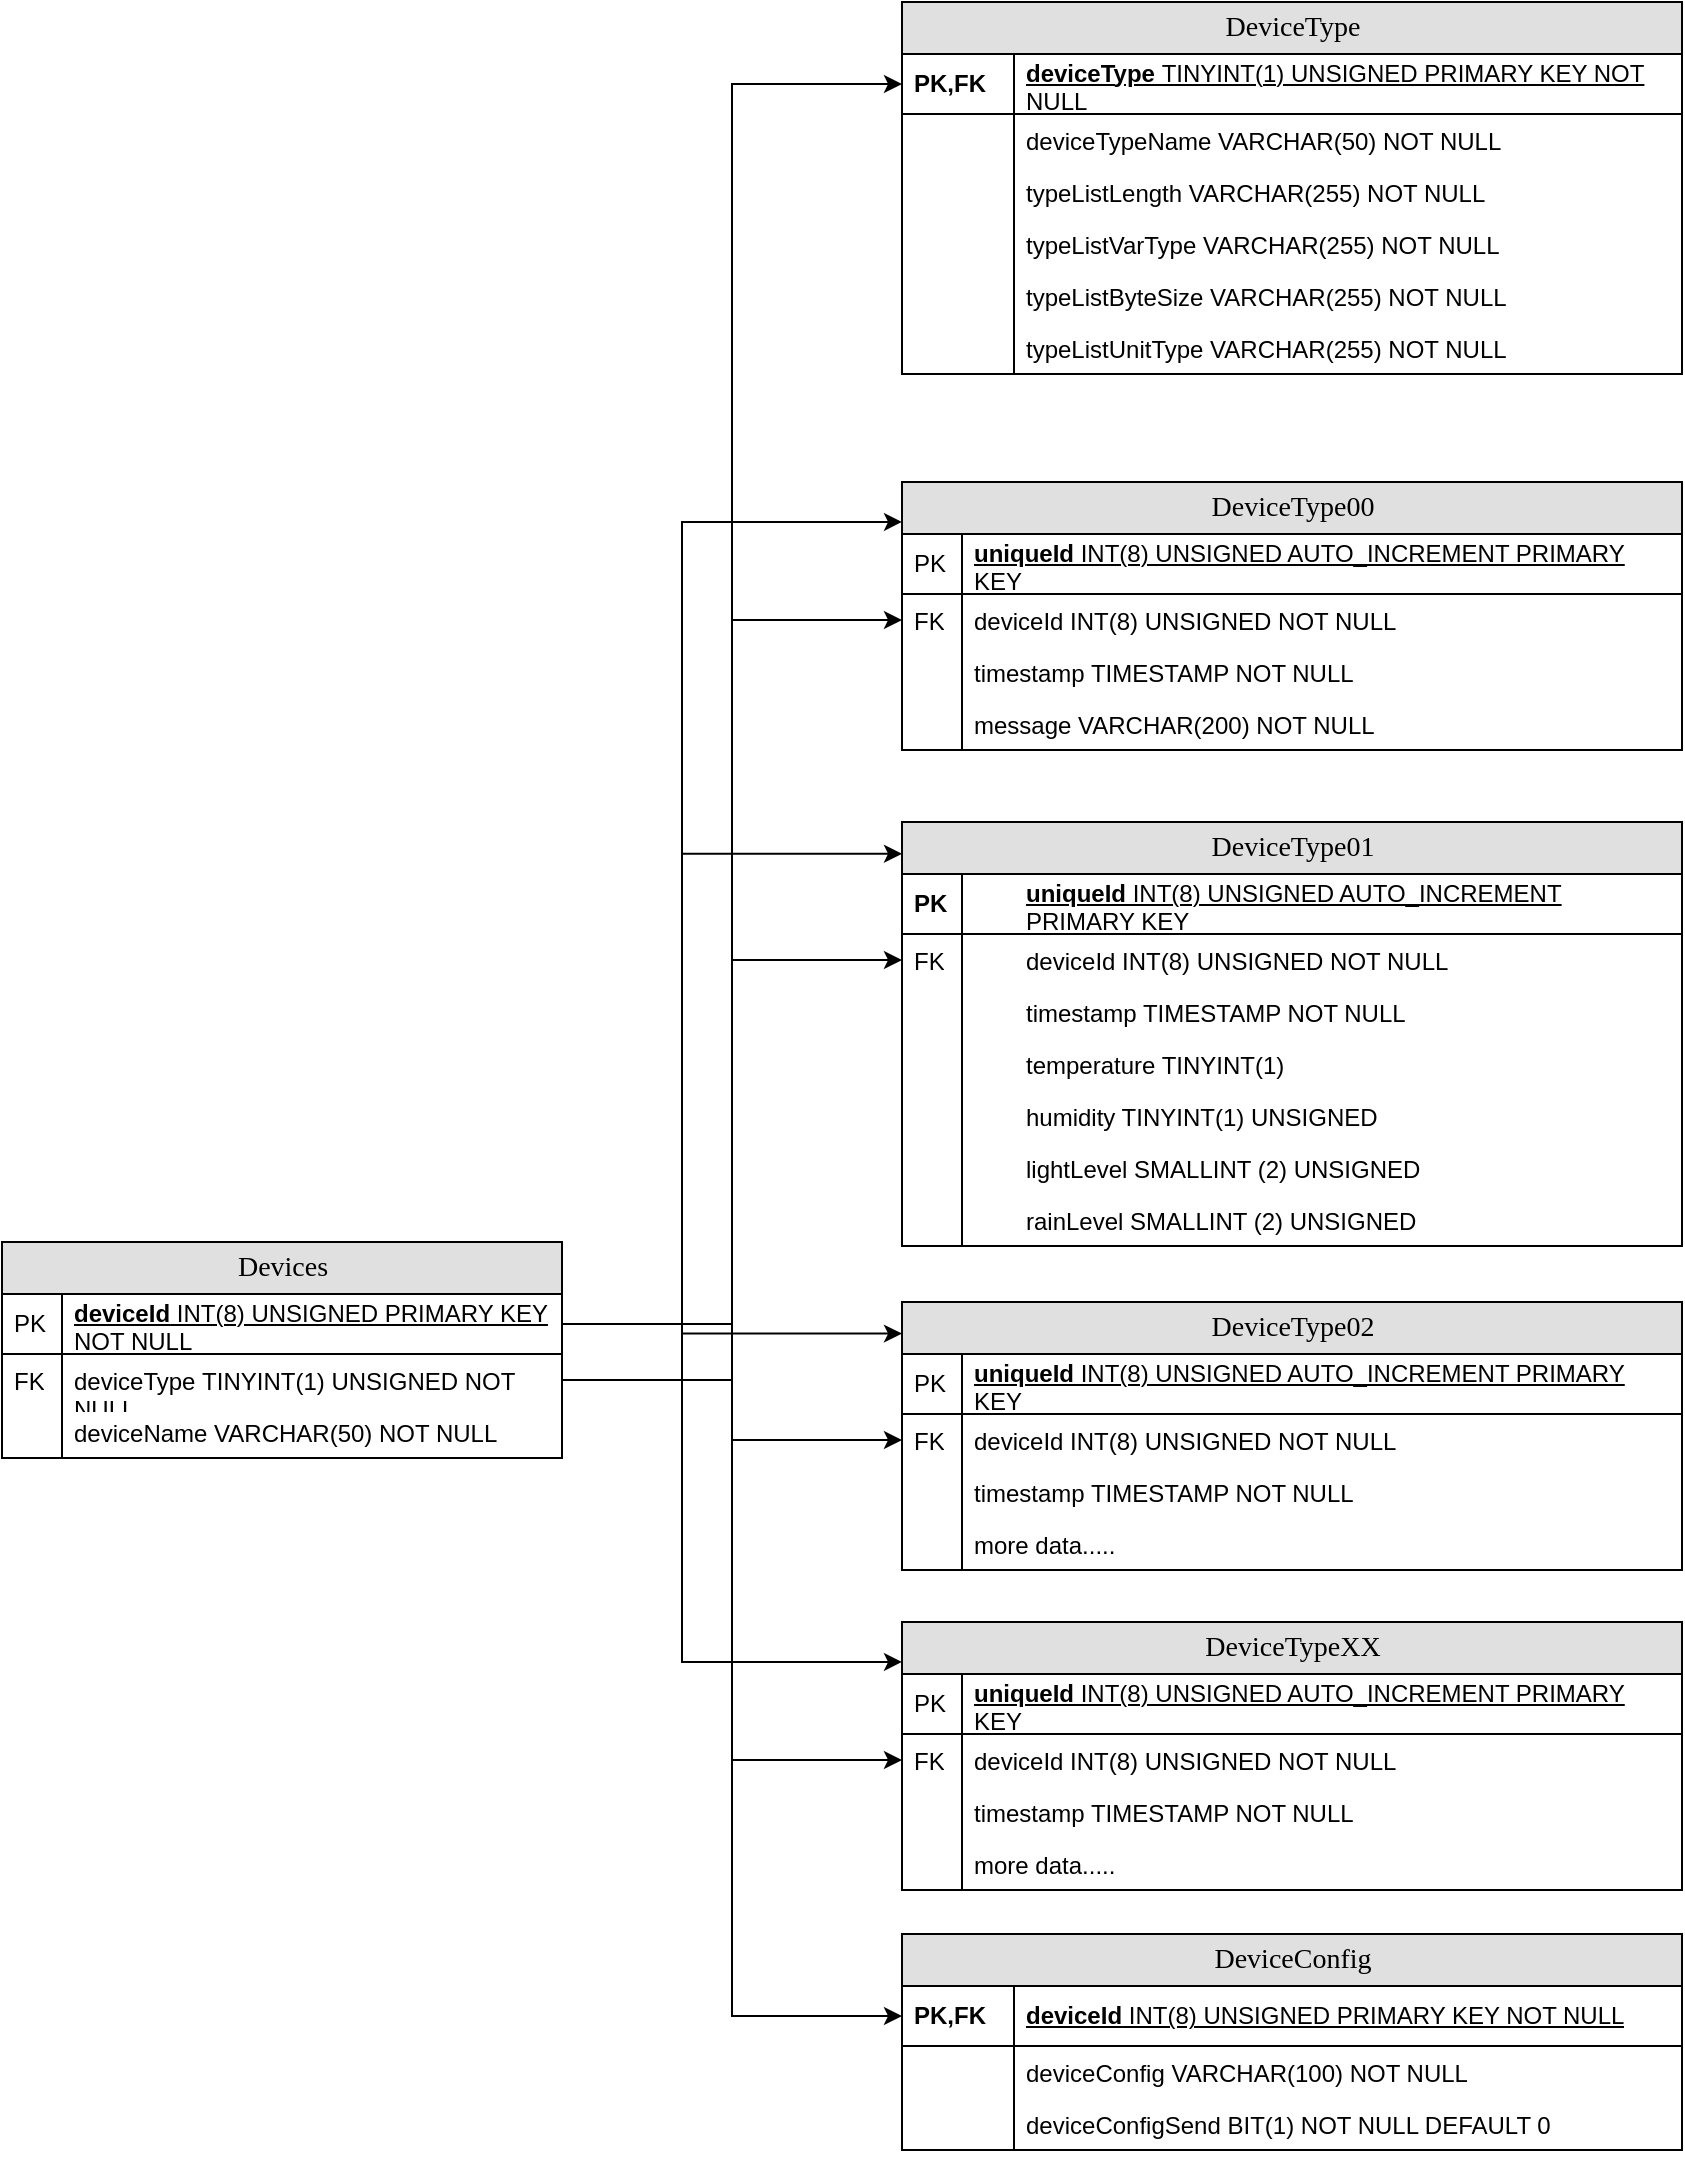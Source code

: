 <mxfile version="18.0.1" type="device"><diagram name="Page-1" id="e56a1550-8fbb-45ad-956c-1786394a9013"><mxGraphModel dx="2522" dy="1753" grid="1" gridSize="10" guides="1" tooltips="1" connect="1" arrows="1" fold="1" page="1" pageScale="1" pageWidth="1100" pageHeight="850" background="none" math="0" shadow="0"><root><mxCell id="0"/><mxCell id="1" parent="0"/><mxCell id="2e49270ec7c68f3f-1" value="DeviceType01" style="swimlane;html=1;fontStyle=0;childLayout=stackLayout;horizontal=1;startSize=26;fillColor=#e0e0e0;horizontalStack=0;resizeParent=1;resizeLast=0;collapsible=1;marginBottom=0;swimlaneFillColor=#ffffff;align=center;rounded=0;shadow=0;comic=0;labelBackgroundColor=none;strokeWidth=1;fontFamily=Verdana;fontSize=14" parent="1" vertex="1"><mxGeometry x="360" y="160" width="390" height="212" as="geometry"/></mxCell><mxCell id="2e49270ec7c68f3f-4" value="uniqueId&lt;span style=&quot;font-weight: normal;&quot;&gt;&amp;nbsp;INT(8) UNSIGNED AUTO_INCREMENT PRIMARY KEY&lt;/span&gt;" style="shape=partialRectangle;top=0;left=0;right=0;bottom=1;html=1;align=left;verticalAlign=middle;fillColor=none;spacingLeft=60;spacingRight=4;whiteSpace=wrap;overflow=hidden;rotatable=0;points=[[0,0.5],[1,0.5]];portConstraint=eastwest;dropTarget=0;fontStyle=5;" parent="2e49270ec7c68f3f-1" vertex="1"><mxGeometry y="26" width="390" height="30" as="geometry"/></mxCell><mxCell id="2e49270ec7c68f3f-5" value="PK" style="shape=partialRectangle;fontStyle=1;top=0;left=0;bottom=0;html=1;fillColor=none;align=left;verticalAlign=middle;spacingLeft=4;spacingRight=4;whiteSpace=wrap;overflow=hidden;rotatable=0;points=[];portConstraint=eastwest;part=1;" parent="2e49270ec7c68f3f-4" vertex="1" connectable="0"><mxGeometry width="30" height="30" as="geometry"/></mxCell><mxCell id="2e49270ec7c68f3f-6" value="deviceId&amp;nbsp;INT(8) UNSIGNED NOT NULL" style="shape=partialRectangle;top=0;left=0;right=0;bottom=0;html=1;align=left;verticalAlign=top;fillColor=none;spacingLeft=60;spacingRight=4;whiteSpace=wrap;overflow=hidden;rotatable=0;points=[[0,0.5],[1,0.5]];portConstraint=eastwest;dropTarget=0;" parent="2e49270ec7c68f3f-1" vertex="1"><mxGeometry y="56" width="390" height="26" as="geometry"/></mxCell><mxCell id="2e49270ec7c68f3f-7" value="FK" style="shape=partialRectangle;top=0;left=0;bottom=0;html=1;fillColor=none;align=left;verticalAlign=top;spacingLeft=4;spacingRight=4;whiteSpace=wrap;overflow=hidden;rotatable=0;points=[];portConstraint=eastwest;part=1;" parent="2e49270ec7c68f3f-6" vertex="1" connectable="0"><mxGeometry width="30" height="26" as="geometry"/></mxCell><mxCell id="dc6-hVPq1bo5-ALJgqef-1" value="timestamp TIMESTAMP NOT NULL" style="shape=partialRectangle;top=0;left=0;right=0;bottom=0;html=1;align=left;verticalAlign=top;fillColor=none;spacingLeft=60;spacingRight=4;whiteSpace=wrap;overflow=hidden;rotatable=0;points=[[0,0.5],[1,0.5]];portConstraint=eastwest;dropTarget=0;" parent="2e49270ec7c68f3f-1" vertex="1"><mxGeometry y="82" width="390" height="26" as="geometry"/></mxCell><mxCell id="dc6-hVPq1bo5-ALJgqef-2" value="" style="shape=partialRectangle;top=0;left=0;bottom=0;html=1;fillColor=none;align=left;verticalAlign=top;spacingLeft=4;spacingRight=4;whiteSpace=wrap;overflow=hidden;rotatable=0;points=[];portConstraint=eastwest;part=1;" parent="dc6-hVPq1bo5-ALJgqef-1" vertex="1" connectable="0"><mxGeometry width="30" height="26" as="geometry"/></mxCell><mxCell id="dc6-hVPq1bo5-ALJgqef-5" value="temperature TINYINT(1)" style="shape=partialRectangle;top=0;left=0;right=0;bottom=0;html=1;align=left;verticalAlign=top;fillColor=none;spacingLeft=60;spacingRight=4;whiteSpace=wrap;overflow=hidden;rotatable=0;points=[[0,0.5],[1,0.5]];portConstraint=eastwest;dropTarget=0;" parent="2e49270ec7c68f3f-1" vertex="1"><mxGeometry y="108" width="390" height="26" as="geometry"/></mxCell><mxCell id="dc6-hVPq1bo5-ALJgqef-6" value="" style="shape=partialRectangle;top=0;left=0;bottom=0;html=1;fillColor=none;align=left;verticalAlign=top;spacingLeft=4;spacingRight=4;whiteSpace=wrap;overflow=hidden;rotatable=0;points=[];portConstraint=eastwest;part=1;" parent="dc6-hVPq1bo5-ALJgqef-5" vertex="1" connectable="0"><mxGeometry width="30" height="26" as="geometry"/></mxCell><mxCell id="dc6-hVPq1bo5-ALJgqef-7" value="humidity TINYINT(1) UNSIGNED" style="shape=partialRectangle;top=0;left=0;right=0;bottom=0;html=1;align=left;verticalAlign=top;fillColor=none;spacingLeft=60;spacingRight=4;whiteSpace=wrap;overflow=hidden;rotatable=0;points=[[0,0.5],[1,0.5]];portConstraint=eastwest;dropTarget=0;" parent="2e49270ec7c68f3f-1" vertex="1"><mxGeometry y="134" width="390" height="26" as="geometry"/></mxCell><mxCell id="dc6-hVPq1bo5-ALJgqef-8" value="" style="shape=partialRectangle;top=0;left=0;bottom=0;html=1;fillColor=none;align=left;verticalAlign=top;spacingLeft=4;spacingRight=4;whiteSpace=wrap;overflow=hidden;rotatable=0;points=[];portConstraint=eastwest;part=1;" parent="dc6-hVPq1bo5-ALJgqef-7" vertex="1" connectable="0"><mxGeometry width="30" height="26" as="geometry"/></mxCell><mxCell id="dc6-hVPq1bo5-ALJgqef-9" value="lightLevel SMALLINT (2) UNSIGNED" style="shape=partialRectangle;top=0;left=0;right=0;bottom=0;html=1;align=left;verticalAlign=top;fillColor=none;spacingLeft=60;spacingRight=4;whiteSpace=wrap;overflow=hidden;rotatable=0;points=[[0,0.5],[1,0.5]];portConstraint=eastwest;dropTarget=0;" parent="2e49270ec7c68f3f-1" vertex="1"><mxGeometry y="160" width="390" height="26" as="geometry"/></mxCell><mxCell id="dc6-hVPq1bo5-ALJgqef-10" value="" style="shape=partialRectangle;top=0;left=0;bottom=0;html=1;fillColor=none;align=left;verticalAlign=top;spacingLeft=4;spacingRight=4;whiteSpace=wrap;overflow=hidden;rotatable=0;points=[];portConstraint=eastwest;part=1;" parent="dc6-hVPq1bo5-ALJgqef-9" vertex="1" connectable="0"><mxGeometry width="30" height="26" as="geometry"/></mxCell><mxCell id="dc6-hVPq1bo5-ALJgqef-11" value="rainLevel SMALLINT (2) UNSIGNED" style="shape=partialRectangle;top=0;left=0;right=0;bottom=0;html=1;align=left;verticalAlign=top;fillColor=none;spacingLeft=60;spacingRight=4;whiteSpace=wrap;overflow=hidden;rotatable=0;points=[[0,0.5],[1,0.5]];portConstraint=eastwest;dropTarget=0;" parent="2e49270ec7c68f3f-1" vertex="1"><mxGeometry y="186" width="390" height="26" as="geometry"/></mxCell><mxCell id="dc6-hVPq1bo5-ALJgqef-12" value="" style="shape=partialRectangle;top=0;left=0;bottom=0;html=1;fillColor=none;align=left;verticalAlign=top;spacingLeft=4;spacingRight=4;whiteSpace=wrap;overflow=hidden;rotatable=0;points=[];portConstraint=eastwest;part=1;" parent="dc6-hVPq1bo5-ALJgqef-11" vertex="1" connectable="0"><mxGeometry width="30" height="26" as="geometry"/></mxCell><mxCell id="2e49270ec7c68f3f-8" value="DeviceType02" style="swimlane;html=1;fontStyle=0;childLayout=stackLayout;horizontal=1;startSize=26;fillColor=#e0e0e0;horizontalStack=0;resizeParent=1;resizeLast=0;collapsible=1;marginBottom=0;swimlaneFillColor=#ffffff;align=center;rounded=0;shadow=0;comic=0;labelBackgroundColor=none;strokeWidth=1;fontFamily=Verdana;fontSize=14;swimlaneLine=1;" parent="1" vertex="1"><mxGeometry x="360" y="400" width="390" height="134" as="geometry"/></mxCell><mxCell id="2e49270ec7c68f3f-9" value="uniqueId&lt;span style=&quot;font-weight: normal;&quot;&gt;&amp;nbsp;INT(8) UNSIGNED AUTO_INCREMENT PRIMARY KEY&lt;/span&gt;" style="shape=partialRectangle;top=0;left=0;right=0;bottom=1;html=1;align=left;verticalAlign=middle;fillColor=none;spacingLeft=34;spacingRight=4;whiteSpace=wrap;overflow=hidden;rotatable=0;points=[[0,0.5],[1,0.5]];portConstraint=eastwest;dropTarget=0;fontStyle=5;" parent="2e49270ec7c68f3f-8" vertex="1"><mxGeometry y="26" width="390" height="30" as="geometry"/></mxCell><mxCell id="2e49270ec7c68f3f-10" value="PK" style="shape=partialRectangle;top=0;left=0;bottom=0;html=1;fillColor=none;align=left;verticalAlign=middle;spacingLeft=4;spacingRight=4;whiteSpace=wrap;overflow=hidden;rotatable=0;points=[];portConstraint=eastwest;part=1;" parent="2e49270ec7c68f3f-9" vertex="1" connectable="0"><mxGeometry width="30" height="30" as="geometry"/></mxCell><mxCell id="2e49270ec7c68f3f-11" value="deviceId&amp;nbsp;INT(8) UNSIGNED NOT NULL" style="shape=partialRectangle;top=0;left=0;right=0;bottom=0;html=1;align=left;verticalAlign=top;fillColor=none;spacingLeft=34;spacingRight=4;whiteSpace=wrap;overflow=hidden;rotatable=0;points=[[0,0.5],[1,0.5]];portConstraint=eastwest;dropTarget=0;" parent="2e49270ec7c68f3f-8" vertex="1"><mxGeometry y="56" width="390" height="26" as="geometry"/></mxCell><mxCell id="2e49270ec7c68f3f-12" value="FK" style="shape=partialRectangle;top=0;left=0;bottom=0;html=1;fillColor=none;align=left;verticalAlign=top;spacingLeft=4;spacingRight=4;whiteSpace=wrap;overflow=hidden;rotatable=0;points=[];portConstraint=eastwest;part=1;" parent="2e49270ec7c68f3f-11" vertex="1" connectable="0"><mxGeometry width="30" height="26" as="geometry"/></mxCell><mxCell id="2e49270ec7c68f3f-13" value="timestamp TIMESTAMP NOT NULL" style="shape=partialRectangle;top=0;left=0;right=0;bottom=0;html=1;align=left;verticalAlign=top;fillColor=none;spacingLeft=34;spacingRight=4;whiteSpace=wrap;overflow=hidden;rotatable=0;points=[[0,0.5],[1,0.5]];portConstraint=eastwest;dropTarget=0;" parent="2e49270ec7c68f3f-8" vertex="1"><mxGeometry y="82" width="390" height="26" as="geometry"/></mxCell><mxCell id="2e49270ec7c68f3f-14" value="" style="shape=partialRectangle;top=0;left=0;bottom=0;html=1;fillColor=none;align=left;verticalAlign=top;spacingLeft=4;spacingRight=4;whiteSpace=wrap;overflow=hidden;rotatable=0;points=[];portConstraint=eastwest;part=1;" parent="2e49270ec7c68f3f-13" vertex="1" connectable="0"><mxGeometry width="30" height="26" as="geometry"/></mxCell><mxCell id="2e49270ec7c68f3f-15" value="more data....." style="shape=partialRectangle;top=0;left=0;right=0;bottom=0;html=1;align=left;verticalAlign=top;fillColor=none;spacingLeft=34;spacingRight=4;whiteSpace=wrap;overflow=hidden;rotatable=0;points=[[0,0.5],[1,0.5]];portConstraint=eastwest;dropTarget=0;" parent="2e49270ec7c68f3f-8" vertex="1"><mxGeometry y="108" width="390" height="26" as="geometry"/></mxCell><mxCell id="2e49270ec7c68f3f-16" value="" style="shape=partialRectangle;top=0;left=0;bottom=0;html=1;fillColor=none;align=left;verticalAlign=top;spacingLeft=4;spacingRight=4;whiteSpace=wrap;overflow=hidden;rotatable=0;points=[];portConstraint=eastwest;part=1;" parent="2e49270ec7c68f3f-15" vertex="1" connectable="0"><mxGeometry width="30" height="26" as="geometry"/></mxCell><mxCell id="2e49270ec7c68f3f-80" value="Devices" style="swimlane;html=1;fontStyle=0;childLayout=stackLayout;horizontal=1;startSize=26;fillColor=#e0e0e0;horizontalStack=0;resizeParent=1;resizeLast=0;collapsible=1;marginBottom=0;swimlaneFillColor=#ffffff;align=center;rounded=0;shadow=0;comic=0;labelBackgroundColor=none;strokeWidth=1;fontFamily=Verdana;fontSize=14" parent="1" vertex="1"><mxGeometry x="-90" y="370" width="280" height="108" as="geometry"/></mxCell><mxCell id="2e49270ec7c68f3f-81" value="deviceId&lt;span style=&quot;font-weight: normal;&quot;&gt;&amp;nbsp;INT(8) UNSIGNED PRIMARY KEY NOT NULL&lt;/span&gt;" style="shape=partialRectangle;top=0;left=0;right=0;bottom=1;html=1;align=left;verticalAlign=middle;fillColor=none;spacingLeft=34;spacingRight=4;whiteSpace=wrap;overflow=hidden;rotatable=0;points=[[0,0.5],[1,0.5]];portConstraint=eastwest;dropTarget=0;fontStyle=5;" parent="2e49270ec7c68f3f-80" vertex="1"><mxGeometry y="26" width="280" height="30" as="geometry"/></mxCell><mxCell id="2e49270ec7c68f3f-82" value="PK" style="shape=partialRectangle;top=0;left=0;bottom=0;html=1;fillColor=none;align=left;verticalAlign=middle;spacingLeft=4;spacingRight=4;whiteSpace=wrap;overflow=hidden;rotatable=0;points=[];portConstraint=eastwest;part=1;" parent="2e49270ec7c68f3f-81" vertex="1" connectable="0"><mxGeometry width="30" height="30" as="geometry"/></mxCell><mxCell id="2e49270ec7c68f3f-83" value="deviceType&amp;nbsp;TINYINT(1) UNSIGNED NOT NULL" style="shape=partialRectangle;top=0;left=0;right=0;bottom=0;html=1;align=left;verticalAlign=top;fillColor=none;spacingLeft=34;spacingRight=4;whiteSpace=wrap;overflow=hidden;rotatable=0;points=[[0,0.5],[1,0.5]];portConstraint=eastwest;dropTarget=0;" parent="2e49270ec7c68f3f-80" vertex="1"><mxGeometry y="56" width="280" height="26" as="geometry"/></mxCell><mxCell id="2e49270ec7c68f3f-84" value="FK" style="shape=partialRectangle;top=0;left=0;bottom=0;html=1;fillColor=none;align=left;verticalAlign=top;spacingLeft=4;spacingRight=4;whiteSpace=wrap;overflow=hidden;rotatable=0;points=[];portConstraint=eastwest;part=1;" parent="2e49270ec7c68f3f-83" vertex="1" connectable="0"><mxGeometry width="30" height="26" as="geometry"/></mxCell><mxCell id="2e49270ec7c68f3f-85" value="deviceName&amp;nbsp;VARCHAR(50) NOT NULL" style="shape=partialRectangle;top=0;left=0;right=0;bottom=0;html=1;align=left;verticalAlign=top;fillColor=none;spacingLeft=34;spacingRight=4;whiteSpace=wrap;overflow=hidden;rotatable=0;points=[[0,0.5],[1,0.5]];portConstraint=eastwest;dropTarget=0;" parent="2e49270ec7c68f3f-80" vertex="1"><mxGeometry y="82" width="280" height="26" as="geometry"/></mxCell><mxCell id="2e49270ec7c68f3f-86" value="" style="shape=partialRectangle;top=0;left=0;bottom=0;html=1;fillColor=none;align=left;verticalAlign=top;spacingLeft=4;spacingRight=4;whiteSpace=wrap;overflow=hidden;rotatable=0;points=[];portConstraint=eastwest;part=1;" parent="2e49270ec7c68f3f-85" vertex="1" connectable="0"><mxGeometry width="30" height="26" as="geometry"/></mxCell><mxCell id="dc6-hVPq1bo5-ALJgqef-3" value="" style="edgeStyle=orthogonalEdgeStyle;rounded=0;orthogonalLoop=1;jettySize=auto;html=1;entryX=0;entryY=0.075;entryDx=0;entryDy=0;entryPerimeter=0;" parent="1" source="2e49270ec7c68f3f-83" target="2e49270ec7c68f3f-1" edge="1"><mxGeometry relative="1" as="geometry"><mxPoint x="350" y="180" as="targetPoint"/><Array as="points"><mxPoint x="250" y="439"/><mxPoint x="250" y="176"/></Array></mxGeometry></mxCell><mxCell id="dc6-hVPq1bo5-ALJgqef-4" style="edgeStyle=orthogonalEdgeStyle;rounded=0;orthogonalLoop=1;jettySize=auto;html=1;entryX=0;entryY=0.118;entryDx=0;entryDy=0;entryPerimeter=0;" parent="1" source="2e49270ec7c68f3f-83" target="2e49270ec7c68f3f-8" edge="1"><mxGeometry relative="1" as="geometry"><Array as="points"><mxPoint x="250" y="439"/><mxPoint x="250" y="416"/></Array></mxGeometry></mxCell><mxCell id="dc6-hVPq1bo5-ALJgqef-15" value="DeviceType" style="swimlane;html=1;fontStyle=0;childLayout=stackLayout;horizontal=1;startSize=26;fillColor=#e0e0e0;horizontalStack=0;resizeParent=1;resizeLast=0;collapsible=1;marginBottom=0;swimlaneFillColor=#ffffff;align=center;rounded=0;shadow=0;comic=0;labelBackgroundColor=none;strokeWidth=1;fontFamily=Verdana;fontSize=14" parent="1" vertex="1"><mxGeometry x="360" y="-250" width="390" height="186" as="geometry"/></mxCell><mxCell id="dc6-hVPq1bo5-ALJgqef-18" value="deviceType&lt;span style=&quot;font-weight: 400;&quot;&gt;&amp;nbsp;TINYINT(1) UNSIGNED PRIMARY KEY NOT NULL&lt;/span&gt;" style="shape=partialRectangle;top=0;left=0;right=0;bottom=1;html=1;align=left;verticalAlign=middle;fillColor=none;spacingLeft=60;spacingRight=4;whiteSpace=wrap;overflow=hidden;rotatable=0;points=[[0,0.5],[1,0.5]];portConstraint=eastwest;dropTarget=0;fontStyle=5;" parent="dc6-hVPq1bo5-ALJgqef-15" vertex="1"><mxGeometry y="26" width="390" height="30" as="geometry"/></mxCell><mxCell id="dc6-hVPq1bo5-ALJgqef-19" value="PK,FK" style="shape=partialRectangle;fontStyle=1;top=0;left=0;bottom=0;html=1;fillColor=none;align=left;verticalAlign=middle;spacingLeft=4;spacingRight=4;whiteSpace=wrap;overflow=hidden;rotatable=0;points=[];portConstraint=eastwest;part=1;" parent="dc6-hVPq1bo5-ALJgqef-18" vertex="1" connectable="0"><mxGeometry width="56" height="30" as="geometry"/></mxCell><mxCell id="dc6-hVPq1bo5-ALJgqef-20" value="deviceTypeName&amp;nbsp;VARCHAR(50) NOT NULL" style="shape=partialRectangle;top=0;left=0;right=0;bottom=0;html=1;align=left;verticalAlign=top;fillColor=none;spacingLeft=60;spacingRight=4;whiteSpace=wrap;overflow=hidden;rotatable=0;points=[[0,0.5],[1,0.5]];portConstraint=eastwest;dropTarget=0;" parent="dc6-hVPq1bo5-ALJgqef-15" vertex="1"><mxGeometry y="56" width="390" height="26" as="geometry"/></mxCell><mxCell id="dc6-hVPq1bo5-ALJgqef-21" value="" style="shape=partialRectangle;top=0;left=0;bottom=0;html=1;fillColor=none;align=left;verticalAlign=top;spacingLeft=4;spacingRight=4;whiteSpace=wrap;overflow=hidden;rotatable=0;points=[];portConstraint=eastwest;part=1;" parent="dc6-hVPq1bo5-ALJgqef-20" vertex="1" connectable="0"><mxGeometry width="56" height="26" as="geometry"/></mxCell><mxCell id="Zkw1cb-kj9UHbfvEO32U-1" value="typeListLength VARCHAR(255) NOT NULL" style="shape=partialRectangle;top=0;left=0;right=0;bottom=0;html=1;align=left;verticalAlign=top;fillColor=none;spacingLeft=60;spacingRight=4;whiteSpace=wrap;overflow=hidden;rotatable=0;points=[[0,0.5],[1,0.5]];portConstraint=eastwest;dropTarget=0;" parent="dc6-hVPq1bo5-ALJgqef-15" vertex="1"><mxGeometry y="82" width="390" height="26" as="geometry"/></mxCell><mxCell id="Zkw1cb-kj9UHbfvEO32U-2" value="" style="shape=partialRectangle;top=0;left=0;bottom=0;html=1;fillColor=none;align=left;verticalAlign=top;spacingLeft=4;spacingRight=4;whiteSpace=wrap;overflow=hidden;rotatable=0;points=[];portConstraint=eastwest;part=1;" parent="Zkw1cb-kj9UHbfvEO32U-1" vertex="1" connectable="0"><mxGeometry width="56" height="26" as="geometry"/></mxCell><mxCell id="sMxBEAPuAbVBMUurE8PV-3" value="typeListVarType VARCHAR(255) NOT NULL" style="shape=partialRectangle;top=0;left=0;right=0;bottom=0;html=1;align=left;verticalAlign=top;fillColor=none;spacingLeft=60;spacingRight=4;whiteSpace=wrap;overflow=hidden;rotatable=0;points=[[0,0.5],[1,0.5]];portConstraint=eastwest;dropTarget=0;" vertex="1" parent="dc6-hVPq1bo5-ALJgqef-15"><mxGeometry y="108" width="390" height="26" as="geometry"/></mxCell><mxCell id="sMxBEAPuAbVBMUurE8PV-4" value="" style="shape=partialRectangle;top=0;left=0;bottom=0;html=1;fillColor=none;align=left;verticalAlign=top;spacingLeft=4;spacingRight=4;whiteSpace=wrap;overflow=hidden;rotatable=0;points=[];portConstraint=eastwest;part=1;" vertex="1" connectable="0" parent="sMxBEAPuAbVBMUurE8PV-3"><mxGeometry width="56" height="26" as="geometry"/></mxCell><mxCell id="sMxBEAPuAbVBMUurE8PV-5" value="typeListByteSize VARCHAR(255) NOT NULL" style="shape=partialRectangle;top=0;left=0;right=0;bottom=0;html=1;align=left;verticalAlign=top;fillColor=none;spacingLeft=60;spacingRight=4;whiteSpace=wrap;overflow=hidden;rotatable=0;points=[[0,0.5],[1,0.5]];portConstraint=eastwest;dropTarget=0;" vertex="1" parent="dc6-hVPq1bo5-ALJgqef-15"><mxGeometry y="134" width="390" height="26" as="geometry"/></mxCell><mxCell id="sMxBEAPuAbVBMUurE8PV-6" value="" style="shape=partialRectangle;top=0;left=0;bottom=0;html=1;fillColor=none;align=left;verticalAlign=top;spacingLeft=4;spacingRight=4;whiteSpace=wrap;overflow=hidden;rotatable=0;points=[];portConstraint=eastwest;part=1;" vertex="1" connectable="0" parent="sMxBEAPuAbVBMUurE8PV-5"><mxGeometry width="56" height="26" as="geometry"/></mxCell><mxCell id="sMxBEAPuAbVBMUurE8PV-7" value="typeListUnitType VARCHAR(255) NOT NULL" style="shape=partialRectangle;top=0;left=0;right=0;bottom=0;html=1;align=left;verticalAlign=top;fillColor=none;spacingLeft=60;spacingRight=4;whiteSpace=wrap;overflow=hidden;rotatable=0;points=[[0,0.5],[1,0.5]];portConstraint=eastwest;dropTarget=0;" vertex="1" parent="dc6-hVPq1bo5-ALJgqef-15"><mxGeometry y="160" width="390" height="26" as="geometry"/></mxCell><mxCell id="sMxBEAPuAbVBMUurE8PV-8" value="" style="shape=partialRectangle;top=0;left=0;bottom=0;html=1;fillColor=none;align=left;verticalAlign=top;spacingLeft=4;spacingRight=4;whiteSpace=wrap;overflow=hidden;rotatable=0;points=[];portConstraint=eastwest;part=1;" vertex="1" connectable="0" parent="sMxBEAPuAbVBMUurE8PV-7"><mxGeometry width="56" height="26" as="geometry"/></mxCell><mxCell id="dc6-hVPq1bo5-ALJgqef-22" style="edgeStyle=orthogonalEdgeStyle;rounded=0;orthogonalLoop=1;jettySize=auto;html=1;entryX=0;entryY=0.5;entryDx=0;entryDy=0;" parent="1" source="2e49270ec7c68f3f-83" target="dc6-hVPq1bo5-ALJgqef-18" edge="1"><mxGeometry relative="1" as="geometry"/></mxCell><mxCell id="dc6-hVPq1bo5-ALJgqef-23" value="DeviceTypeXX" style="swimlane;html=1;fontStyle=0;childLayout=stackLayout;horizontal=1;startSize=26;fillColor=#e0e0e0;horizontalStack=0;resizeParent=1;resizeLast=0;collapsible=1;marginBottom=0;swimlaneFillColor=#ffffff;align=center;rounded=0;shadow=0;comic=0;labelBackgroundColor=none;strokeWidth=1;fontFamily=Verdana;fontSize=14;swimlaneLine=1;" parent="1" vertex="1"><mxGeometry x="360" y="560" width="390" height="134" as="geometry"/></mxCell><mxCell id="dc6-hVPq1bo5-ALJgqef-24" value="uniqueId&lt;span style=&quot;font-weight: normal;&quot;&gt;&amp;nbsp;INT(8) UNSIGNED AUTO_INCREMENT PRIMARY KEY&lt;/span&gt;" style="shape=partialRectangle;top=0;left=0;right=0;bottom=1;html=1;align=left;verticalAlign=middle;fillColor=none;spacingLeft=34;spacingRight=4;whiteSpace=wrap;overflow=hidden;rotatable=0;points=[[0,0.5],[1,0.5]];portConstraint=eastwest;dropTarget=0;fontStyle=5;" parent="dc6-hVPq1bo5-ALJgqef-23" vertex="1"><mxGeometry y="26" width="390" height="30" as="geometry"/></mxCell><mxCell id="dc6-hVPq1bo5-ALJgqef-25" value="PK" style="shape=partialRectangle;top=0;left=0;bottom=0;html=1;fillColor=none;align=left;verticalAlign=middle;spacingLeft=4;spacingRight=4;whiteSpace=wrap;overflow=hidden;rotatable=0;points=[];portConstraint=eastwest;part=1;" parent="dc6-hVPq1bo5-ALJgqef-24" vertex="1" connectable="0"><mxGeometry width="30" height="30" as="geometry"/></mxCell><mxCell id="dc6-hVPq1bo5-ALJgqef-26" value="deviceId&amp;nbsp;INT(8) UNSIGNED NOT NULL" style="shape=partialRectangle;top=0;left=0;right=0;bottom=0;html=1;align=left;verticalAlign=top;fillColor=none;spacingLeft=34;spacingRight=4;whiteSpace=wrap;overflow=hidden;rotatable=0;points=[[0,0.5],[1,0.5]];portConstraint=eastwest;dropTarget=0;" parent="dc6-hVPq1bo5-ALJgqef-23" vertex="1"><mxGeometry y="56" width="390" height="26" as="geometry"/></mxCell><mxCell id="dc6-hVPq1bo5-ALJgqef-27" value="FK" style="shape=partialRectangle;top=0;left=0;bottom=0;html=1;fillColor=none;align=left;verticalAlign=top;spacingLeft=4;spacingRight=4;whiteSpace=wrap;overflow=hidden;rotatable=0;points=[];portConstraint=eastwest;part=1;" parent="dc6-hVPq1bo5-ALJgqef-26" vertex="1" connectable="0"><mxGeometry width="30" height="26" as="geometry"/></mxCell><mxCell id="dc6-hVPq1bo5-ALJgqef-28" value="timestamp TIMESTAMP NOT NULL" style="shape=partialRectangle;top=0;left=0;right=0;bottom=0;html=1;align=left;verticalAlign=top;fillColor=none;spacingLeft=34;spacingRight=4;whiteSpace=wrap;overflow=hidden;rotatable=0;points=[[0,0.5],[1,0.5]];portConstraint=eastwest;dropTarget=0;" parent="dc6-hVPq1bo5-ALJgqef-23" vertex="1"><mxGeometry y="82" width="390" height="26" as="geometry"/></mxCell><mxCell id="dc6-hVPq1bo5-ALJgqef-29" value="" style="shape=partialRectangle;top=0;left=0;bottom=0;html=1;fillColor=none;align=left;verticalAlign=top;spacingLeft=4;spacingRight=4;whiteSpace=wrap;overflow=hidden;rotatable=0;points=[];portConstraint=eastwest;part=1;" parent="dc6-hVPq1bo5-ALJgqef-28" vertex="1" connectable="0"><mxGeometry width="30" height="26" as="geometry"/></mxCell><mxCell id="dc6-hVPq1bo5-ALJgqef-30" value="more data....." style="shape=partialRectangle;top=0;left=0;right=0;bottom=0;html=1;align=left;verticalAlign=top;fillColor=none;spacingLeft=34;spacingRight=4;whiteSpace=wrap;overflow=hidden;rotatable=0;points=[[0,0.5],[1,0.5]];portConstraint=eastwest;dropTarget=0;" parent="dc6-hVPq1bo5-ALJgqef-23" vertex="1"><mxGeometry y="108" width="390" height="26" as="geometry"/></mxCell><mxCell id="dc6-hVPq1bo5-ALJgqef-31" value="" style="shape=partialRectangle;top=0;left=0;bottom=0;html=1;fillColor=none;align=left;verticalAlign=top;spacingLeft=4;spacingRight=4;whiteSpace=wrap;overflow=hidden;rotatable=0;points=[];portConstraint=eastwest;part=1;" parent="dc6-hVPq1bo5-ALJgqef-30" vertex="1" connectable="0"><mxGeometry width="30" height="26" as="geometry"/></mxCell><mxCell id="dc6-hVPq1bo5-ALJgqef-32" style="edgeStyle=orthogonalEdgeStyle;rounded=0;orthogonalLoop=1;jettySize=auto;html=1;entryX=0;entryY=0.149;entryDx=0;entryDy=0;entryPerimeter=0;" parent="1" source="2e49270ec7c68f3f-83" target="dc6-hVPq1bo5-ALJgqef-23" edge="1"><mxGeometry relative="1" as="geometry"><Array as="points"><mxPoint x="250" y="439"/><mxPoint x="250" y="580"/></Array></mxGeometry></mxCell><mxCell id="dc6-hVPq1bo5-ALJgqef-33" value="DeviceType00" style="swimlane;html=1;fontStyle=0;childLayout=stackLayout;horizontal=1;startSize=26;fillColor=#e0e0e0;horizontalStack=0;resizeParent=1;resizeLast=0;collapsible=1;marginBottom=0;swimlaneFillColor=#ffffff;align=center;rounded=0;shadow=0;comic=0;labelBackgroundColor=none;strokeWidth=1;fontFamily=Verdana;fontSize=14;swimlaneLine=1;" parent="1" vertex="1"><mxGeometry x="360" y="-10" width="390" height="134" as="geometry"/></mxCell><mxCell id="dc6-hVPq1bo5-ALJgqef-34" value="uniqueId&lt;span style=&quot;font-weight: normal;&quot;&gt;&amp;nbsp;INT(8) UNSIGNED AUTO_INCREMENT PRIMARY KEY&lt;/span&gt;" style="shape=partialRectangle;top=0;left=0;right=0;bottom=1;html=1;align=left;verticalAlign=middle;fillColor=none;spacingLeft=34;spacingRight=4;whiteSpace=wrap;overflow=hidden;rotatable=0;points=[[0,0.5],[1,0.5]];portConstraint=eastwest;dropTarget=0;fontStyle=5;" parent="dc6-hVPq1bo5-ALJgqef-33" vertex="1"><mxGeometry y="26" width="390" height="30" as="geometry"/></mxCell><mxCell id="dc6-hVPq1bo5-ALJgqef-35" value="PK" style="shape=partialRectangle;top=0;left=0;bottom=0;html=1;fillColor=none;align=left;verticalAlign=middle;spacingLeft=4;spacingRight=4;whiteSpace=wrap;overflow=hidden;rotatable=0;points=[];portConstraint=eastwest;part=1;" parent="dc6-hVPq1bo5-ALJgqef-34" vertex="1" connectable="0"><mxGeometry width="30" height="30" as="geometry"/></mxCell><mxCell id="dc6-hVPq1bo5-ALJgqef-36" value="deviceId&amp;nbsp;INT(8) UNSIGNED NOT NULL" style="shape=partialRectangle;top=0;left=0;right=0;bottom=0;html=1;align=left;verticalAlign=top;fillColor=none;spacingLeft=34;spacingRight=4;whiteSpace=wrap;overflow=hidden;rotatable=0;points=[[0,0.5],[1,0.5]];portConstraint=eastwest;dropTarget=0;" parent="dc6-hVPq1bo5-ALJgqef-33" vertex="1"><mxGeometry y="56" width="390" height="26" as="geometry"/></mxCell><mxCell id="dc6-hVPq1bo5-ALJgqef-37" value="FK" style="shape=partialRectangle;top=0;left=0;bottom=0;html=1;fillColor=none;align=left;verticalAlign=top;spacingLeft=4;spacingRight=4;whiteSpace=wrap;overflow=hidden;rotatable=0;points=[];portConstraint=eastwest;part=1;" parent="dc6-hVPq1bo5-ALJgqef-36" vertex="1" connectable="0"><mxGeometry width="30" height="26" as="geometry"/></mxCell><mxCell id="dc6-hVPq1bo5-ALJgqef-38" value="timestamp TIMESTAMP NOT NULL" style="shape=partialRectangle;top=0;left=0;right=0;bottom=0;html=1;align=left;verticalAlign=top;fillColor=none;spacingLeft=34;spacingRight=4;whiteSpace=wrap;overflow=hidden;rotatable=0;points=[[0,0.5],[1,0.5]];portConstraint=eastwest;dropTarget=0;" parent="dc6-hVPq1bo5-ALJgqef-33" vertex="1"><mxGeometry y="82" width="390" height="26" as="geometry"/></mxCell><mxCell id="dc6-hVPq1bo5-ALJgqef-39" value="" style="shape=partialRectangle;top=0;left=0;bottom=0;html=1;fillColor=none;align=left;verticalAlign=top;spacingLeft=4;spacingRight=4;whiteSpace=wrap;overflow=hidden;rotatable=0;points=[];portConstraint=eastwest;part=1;" parent="dc6-hVPq1bo5-ALJgqef-38" vertex="1" connectable="0"><mxGeometry width="30" height="26" as="geometry"/></mxCell><mxCell id="dc6-hVPq1bo5-ALJgqef-40" value="message&amp;nbsp;VARCHAR(200) NOT NULL" style="shape=partialRectangle;top=0;left=0;right=0;bottom=0;html=1;align=left;verticalAlign=top;fillColor=none;spacingLeft=34;spacingRight=4;whiteSpace=wrap;overflow=hidden;rotatable=0;points=[[0,0.5],[1,0.5]];portConstraint=eastwest;dropTarget=0;" parent="dc6-hVPq1bo5-ALJgqef-33" vertex="1"><mxGeometry y="108" width="390" height="26" as="geometry"/></mxCell><mxCell id="dc6-hVPq1bo5-ALJgqef-41" value="" style="shape=partialRectangle;top=0;left=0;bottom=0;html=1;fillColor=none;align=left;verticalAlign=top;spacingLeft=4;spacingRight=4;whiteSpace=wrap;overflow=hidden;rotatable=0;points=[];portConstraint=eastwest;part=1;" parent="dc6-hVPq1bo5-ALJgqef-40" vertex="1" connectable="0"><mxGeometry width="30" height="26" as="geometry"/></mxCell><mxCell id="dc6-hVPq1bo5-ALJgqef-42" style="edgeStyle=orthogonalEdgeStyle;rounded=0;orthogonalLoop=1;jettySize=auto;html=1;entryX=0;entryY=0.149;entryDx=0;entryDy=0;entryPerimeter=0;" parent="1" source="2e49270ec7c68f3f-83" target="dc6-hVPq1bo5-ALJgqef-33" edge="1"><mxGeometry relative="1" as="geometry"><Array as="points"><mxPoint x="250" y="439"/><mxPoint x="250" y="10"/></Array></mxGeometry></mxCell><mxCell id="dc6-hVPq1bo5-ALJgqef-47" style="edgeStyle=orthogonalEdgeStyle;rounded=0;orthogonalLoop=1;jettySize=auto;html=1;entryX=0;entryY=0.5;entryDx=0;entryDy=0;" parent="1" source="2e49270ec7c68f3f-81" target="dc6-hVPq1bo5-ALJgqef-36" edge="1"><mxGeometry relative="1" as="geometry"/></mxCell><mxCell id="dc6-hVPq1bo5-ALJgqef-48" style="edgeStyle=orthogonalEdgeStyle;rounded=0;orthogonalLoop=1;jettySize=auto;html=1;entryX=0;entryY=0.5;entryDx=0;entryDy=0;" parent="1" source="2e49270ec7c68f3f-81" target="2e49270ec7c68f3f-6" edge="1"><mxGeometry relative="1" as="geometry"/></mxCell><mxCell id="dc6-hVPq1bo5-ALJgqef-49" style="edgeStyle=orthogonalEdgeStyle;rounded=0;orthogonalLoop=1;jettySize=auto;html=1;entryX=0;entryY=0.5;entryDx=0;entryDy=0;" parent="1" source="2e49270ec7c68f3f-81" target="2e49270ec7c68f3f-11" edge="1"><mxGeometry relative="1" as="geometry"/></mxCell><mxCell id="dc6-hVPq1bo5-ALJgqef-50" style="edgeStyle=orthogonalEdgeStyle;rounded=0;orthogonalLoop=1;jettySize=auto;html=1;entryX=0;entryY=0.5;entryDx=0;entryDy=0;" parent="1" source="2e49270ec7c68f3f-81" target="dc6-hVPq1bo5-ALJgqef-26" edge="1"><mxGeometry relative="1" as="geometry"/></mxCell><mxCell id="Zkw1cb-kj9UHbfvEO32U-6" value="DeviceConfig" style="swimlane;html=1;fontStyle=0;childLayout=stackLayout;horizontal=1;startSize=26;fillColor=#e0e0e0;horizontalStack=0;resizeParent=1;resizeLast=0;collapsible=1;marginBottom=0;swimlaneFillColor=#ffffff;align=center;rounded=0;shadow=0;comic=0;labelBackgroundColor=none;strokeWidth=1;fontFamily=Verdana;fontSize=14" parent="1" vertex="1"><mxGeometry x="360" y="716" width="390" height="108" as="geometry"/></mxCell><mxCell id="Zkw1cb-kj9UHbfvEO32U-7" value="deviceId&lt;span style=&quot;font-weight: normal;&quot;&gt;&amp;nbsp;INT(8) UNSIGNED PRIMARY KEY NOT NULL&lt;/span&gt;" style="shape=partialRectangle;top=0;left=0;right=0;bottom=1;html=1;align=left;verticalAlign=middle;fillColor=none;spacingLeft=60;spacingRight=4;whiteSpace=wrap;overflow=hidden;rotatable=0;points=[[0,0.5],[1,0.5]];portConstraint=eastwest;dropTarget=0;fontStyle=5;" parent="Zkw1cb-kj9UHbfvEO32U-6" vertex="1"><mxGeometry y="26" width="390" height="30" as="geometry"/></mxCell><mxCell id="Zkw1cb-kj9UHbfvEO32U-8" value="PK,FK" style="shape=partialRectangle;fontStyle=1;top=0;left=0;bottom=0;html=1;fillColor=none;align=left;verticalAlign=middle;spacingLeft=4;spacingRight=4;whiteSpace=wrap;overflow=hidden;rotatable=0;points=[];portConstraint=eastwest;part=1;" parent="Zkw1cb-kj9UHbfvEO32U-7" vertex="1" connectable="0"><mxGeometry width="56" height="30" as="geometry"/></mxCell><mxCell id="Zkw1cb-kj9UHbfvEO32U-11" value="deviceConfig&amp;nbsp;VARCHAR(100) NOT NULL" style="shape=partialRectangle;top=0;left=0;right=0;bottom=0;html=1;align=left;verticalAlign=top;fillColor=none;spacingLeft=60;spacingRight=4;whiteSpace=wrap;overflow=hidden;rotatable=0;points=[[0,0.5],[1,0.5]];portConstraint=eastwest;dropTarget=0;" parent="Zkw1cb-kj9UHbfvEO32U-6" vertex="1"><mxGeometry y="56" width="390" height="26" as="geometry"/></mxCell><mxCell id="Zkw1cb-kj9UHbfvEO32U-12" value="" style="shape=partialRectangle;top=0;left=0;bottom=0;html=1;fillColor=none;align=left;verticalAlign=top;spacingLeft=4;spacingRight=4;whiteSpace=wrap;overflow=hidden;rotatable=0;points=[];portConstraint=eastwest;part=1;" parent="Zkw1cb-kj9UHbfvEO32U-11" vertex="1" connectable="0"><mxGeometry width="56" height="26" as="geometry"/></mxCell><mxCell id="Zkw1cb-kj9UHbfvEO32U-15" value="deviceConfigSend BIT(1) NOT NULL DEFAULT 0" style="shape=partialRectangle;top=0;left=0;right=0;bottom=0;html=1;align=left;verticalAlign=top;fillColor=none;spacingLeft=60;spacingRight=4;whiteSpace=wrap;overflow=hidden;rotatable=0;points=[[0,0.5],[1,0.5]];portConstraint=eastwest;dropTarget=0;" parent="Zkw1cb-kj9UHbfvEO32U-6" vertex="1"><mxGeometry y="82" width="390" height="26" as="geometry"/></mxCell><mxCell id="Zkw1cb-kj9UHbfvEO32U-16" value="" style="shape=partialRectangle;top=0;left=0;bottom=0;html=1;fillColor=none;align=left;verticalAlign=top;spacingLeft=4;spacingRight=4;whiteSpace=wrap;overflow=hidden;rotatable=0;points=[];portConstraint=eastwest;part=1;" parent="Zkw1cb-kj9UHbfvEO32U-15" vertex="1" connectable="0"><mxGeometry width="56" height="26" as="geometry"/></mxCell><mxCell id="Zkw1cb-kj9UHbfvEO32U-13" style="edgeStyle=orthogonalEdgeStyle;rounded=0;orthogonalLoop=1;jettySize=auto;html=1;entryX=0;entryY=0.5;entryDx=0;entryDy=0;" parent="1" source="2e49270ec7c68f3f-81" target="Zkw1cb-kj9UHbfvEO32U-7" edge="1"><mxGeometry relative="1" as="geometry"><Array as="points"><mxPoint x="275" y="411"/><mxPoint x="275" y="757"/></Array></mxGeometry></mxCell></root></mxGraphModel></diagram></mxfile>